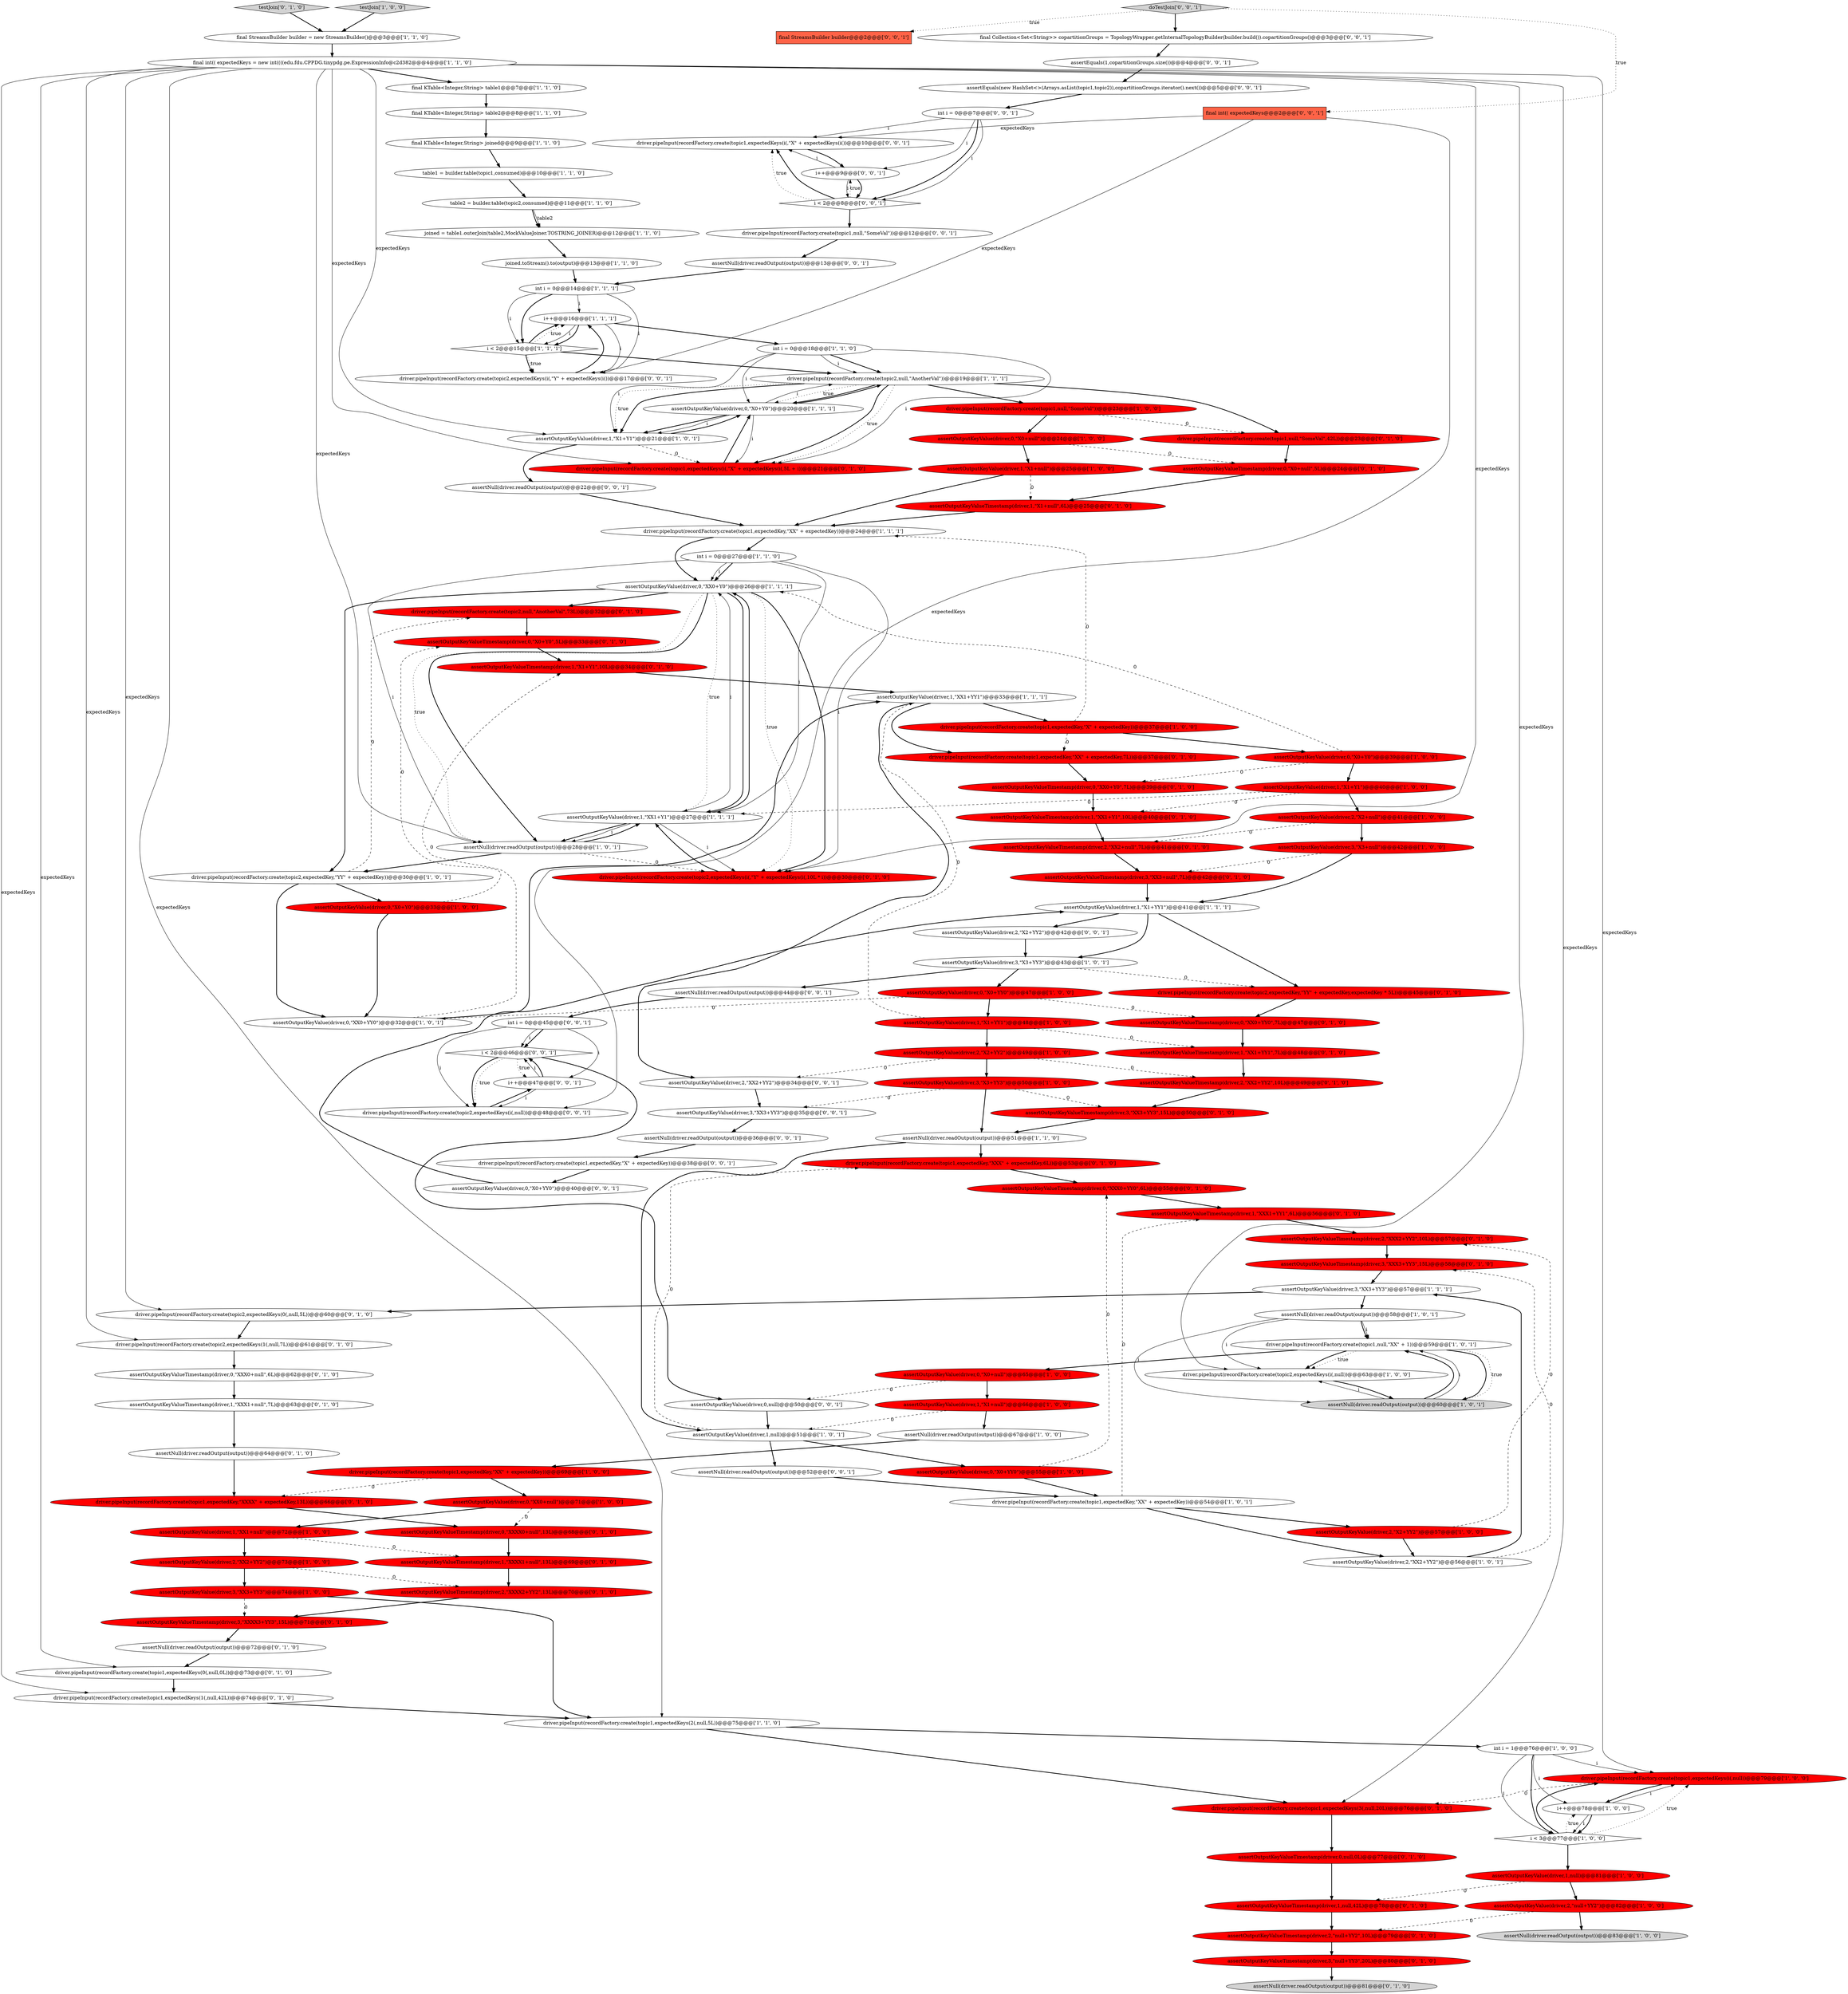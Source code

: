 digraph {
40 [style = filled, label = "final KTable<Integer,String> table2@@@8@@@['1', '1', '0']", fillcolor = white, shape = ellipse image = "AAA0AAABBB1BBB"];
124 [style = filled, label = "int i = 0@@@7@@@['0', '0', '1']", fillcolor = white, shape = ellipse image = "AAA0AAABBB3BBB"];
4 [style = filled, label = "assertOutputKeyValue(driver,1,\"X1+YY1\")@@@48@@@['1', '0', '0']", fillcolor = red, shape = ellipse image = "AAA1AAABBB1BBB"];
71 [style = filled, label = "driver.pipeInput(recordFactory.create(topic1,expectedKey,\"XX\" + expectedKey,7L))@@@37@@@['0', '1', '0']", fillcolor = red, shape = ellipse image = "AAA1AAABBB2BBB"];
0 [style = filled, label = "table2 = builder.table(topic2,consumed)@@@11@@@['1', '1', '0']", fillcolor = white, shape = ellipse image = "AAA0AAABBB1BBB"];
106 [style = filled, label = "driver.pipeInput(recordFactory.create(topic1,null,\"SomeVal\",42L))@@@23@@@['0', '1', '0']", fillcolor = red, shape = ellipse image = "AAA1AAABBB2BBB"];
92 [style = filled, label = "assertOutputKeyValueTimestamp(driver,0,null,0L)@@@77@@@['0', '1', '0']", fillcolor = red, shape = ellipse image = "AAA1AAABBB2BBB"];
44 [style = filled, label = "assertOutputKeyValue(driver,3,\"X3+YY3\")@@@43@@@['1', '0', '1']", fillcolor = white, shape = ellipse image = "AAA0AAABBB1BBB"];
129 [style = filled, label = "assertOutputKeyValue(driver,2,\"XX2+YY2\")@@@34@@@['0', '0', '1']", fillcolor = white, shape = ellipse image = "AAA0AAABBB3BBB"];
134 [style = filled, label = "assertOutputKeyValue(driver,2,\"X2+YY2\")@@@42@@@['0', '0', '1']", fillcolor = white, shape = ellipse image = "AAA0AAABBB3BBB"];
20 [style = filled, label = "driver.pipeInput(recordFactory.create(topic1,expectedKey,\"XX\" + expectedKey))@@@69@@@['1', '0', '0']", fillcolor = red, shape = ellipse image = "AAA1AAABBB1BBB"];
100 [style = filled, label = "driver.pipeInput(recordFactory.create(topic2,expectedKey,\"YY\" + expectedKey,expectedKey * 5L))@@@45@@@['0', '1', '0']", fillcolor = red, shape = ellipse image = "AAA1AAABBB2BBB"];
23 [style = filled, label = "assertOutputKeyValue(driver,1,\"X1+null\")@@@66@@@['1', '0', '0']", fillcolor = red, shape = ellipse image = "AAA1AAABBB1BBB"];
62 [style = filled, label = "assertOutputKeyValue(driver,1,\"X1+Y1\")@@@40@@@['1', '0', '0']", fillcolor = red, shape = ellipse image = "AAA1AAABBB1BBB"];
33 [style = filled, label = "assertOutputKeyValue(driver,3,\"X3+YY3\")@@@50@@@['1', '0', '0']", fillcolor = red, shape = ellipse image = "AAA1AAABBB1BBB"];
70 [style = filled, label = "assertOutputKeyValueTimestamp(driver,3,\"XXX3+YY3\",15L)@@@58@@@['0', '1', '0']", fillcolor = red, shape = ellipse image = "AAA1AAABBB2BBB"];
24 [style = filled, label = "assertOutputKeyValue(driver,2,\"XX2+YY2\")@@@73@@@['1', '0', '0']", fillcolor = red, shape = ellipse image = "AAA1AAABBB1BBB"];
73 [style = filled, label = "assertOutputKeyValueTimestamp(driver,0,\"XXX0+YY0\",6L)@@@55@@@['0', '1', '0']", fillcolor = red, shape = ellipse image = "AAA1AAABBB2BBB"];
104 [style = filled, label = "assertOutputKeyValueTimestamp(driver,2,\"XX2+null\",7L)@@@41@@@['0', '1', '0']", fillcolor = red, shape = ellipse image = "AAA1AAABBB2BBB"];
108 [style = filled, label = "assertOutputKeyValueTimestamp(driver,1,\"X1+Y1\",10L)@@@34@@@['0', '1', '0']", fillcolor = red, shape = ellipse image = "AAA1AAABBB2BBB"];
26 [style = filled, label = "driver.pipeInput(recordFactory.create(topic1,null,\"XX\" + 1))@@@59@@@['1', '0', '1']", fillcolor = white, shape = ellipse image = "AAA0AAABBB1BBB"];
75 [style = filled, label = "assertOutputKeyValueTimestamp(driver,1,\"XX1+YY1\",7L)@@@48@@@['0', '1', '0']", fillcolor = red, shape = ellipse image = "AAA1AAABBB2BBB"];
27 [style = filled, label = "assertOutputKeyValue(driver,0,\"X0+null\")@@@65@@@['1', '0', '0']", fillcolor = red, shape = ellipse image = "AAA1AAABBB1BBB"];
18 [style = filled, label = "assertOutputKeyValue(driver,0,\"X0+Y0\")@@@20@@@['1', '1', '1']", fillcolor = white, shape = ellipse image = "AAA0AAABBB1BBB"];
66 [style = filled, label = "driver.pipeInput(recordFactory.create(topic1,expectedKeys(i(,null))@@@79@@@['1', '0', '0']", fillcolor = red, shape = ellipse image = "AAA1AAABBB1BBB"];
94 [style = filled, label = "driver.pipeInput(recordFactory.create(topic2,null,\"AnotherVal\",73L))@@@32@@@['0', '1', '0']", fillcolor = red, shape = ellipse image = "AAA1AAABBB2BBB"];
95 [style = filled, label = "assertOutputKeyValueTimestamp(driver,1,null,42L)@@@78@@@['0', '1', '0']", fillcolor = red, shape = ellipse image = "AAA1AAABBB2BBB"];
35 [style = filled, label = "assertNull(driver.readOutput(output))@@@58@@@['1', '0', '1']", fillcolor = white, shape = ellipse image = "AAA0AAABBB1BBB"];
117 [style = filled, label = "assertNull(driver.readOutput(output))@@@44@@@['0', '0', '1']", fillcolor = white, shape = ellipse image = "AAA0AAABBB3BBB"];
69 [style = filled, label = "assertOutputKeyValueTimestamp(driver,0,\"X0+Y0\",5L)@@@33@@@['0', '1', '0']", fillcolor = red, shape = ellipse image = "AAA1AAABBB2BBB"];
97 [style = filled, label = "assertOutputKeyValueTimestamp(driver,0,\"XXX0+null\",6L)@@@62@@@['0', '1', '0']", fillcolor = white, shape = ellipse image = "AAA0AAABBB2BBB"];
79 [style = filled, label = "driver.pipeInput(recordFactory.create(topic2,expectedKeys(1(,null,7L))@@@61@@@['0', '1', '0']", fillcolor = white, shape = ellipse image = "AAA0AAABBB2BBB"];
74 [style = filled, label = "driver.pipeInput(recordFactory.create(topic1,expectedKeys(3(,null,20L))@@@76@@@['0', '1', '0']", fillcolor = red, shape = ellipse image = "AAA1AAABBB2BBB"];
121 [style = filled, label = "i++@@@9@@@['0', '0', '1']", fillcolor = white, shape = ellipse image = "AAA0AAABBB3BBB"];
30 [style = filled, label = "int i = 0@@@14@@@['1', '1', '1']", fillcolor = white, shape = ellipse image = "AAA0AAABBB1BBB"];
130 [style = filled, label = "final StreamsBuilder builder@@@2@@@['0', '0', '1']", fillcolor = tomato, shape = box image = "AAA0AAABBB3BBB"];
102 [style = filled, label = "assertOutputKeyValueTimestamp(driver,3,\"null+YY3\",20L)@@@80@@@['0', '1', '0']", fillcolor = red, shape = ellipse image = "AAA1AAABBB2BBB"];
9 [style = filled, label = "assertNull(driver.readOutput(output))@@@28@@@['1', '0', '1']", fillcolor = white, shape = ellipse image = "AAA0AAABBB1BBB"];
115 [style = filled, label = "doTestJoin['0', '0', '1']", fillcolor = lightgray, shape = diamond image = "AAA0AAABBB3BBB"];
91 [style = filled, label = "assertOutputKeyValueTimestamp(driver,2,\"null+YY2\",10L)@@@79@@@['0', '1', '0']", fillcolor = red, shape = ellipse image = "AAA1AAABBB2BBB"];
122 [style = filled, label = "driver.pipeInput(recordFactory.create(topic1,expectedKey,\"X\" + expectedKey))@@@38@@@['0', '0', '1']", fillcolor = white, shape = ellipse image = "AAA0AAABBB3BBB"];
82 [style = filled, label = "driver.pipeInput(recordFactory.create(topic1,expectedKeys(1(,null,42L))@@@74@@@['0', '1', '0']", fillcolor = white, shape = ellipse image = "AAA0AAABBB2BBB"];
65 [style = filled, label = "assertOutputKeyValue(driver,1,\"XX1+Y1\")@@@27@@@['1', '1', '1']", fillcolor = white, shape = ellipse image = "AAA0AAABBB1BBB"];
133 [style = filled, label = "assertNull(driver.readOutput(output))@@@52@@@['0', '0', '1']", fillcolor = white, shape = ellipse image = "AAA0AAABBB3BBB"];
32 [style = filled, label = "assertOutputKeyValue(driver,0,\"XX0+null\")@@@71@@@['1', '0', '0']", fillcolor = red, shape = ellipse image = "AAA1AAABBB1BBB"];
52 [style = filled, label = "joined = table1.outerJoin(table2,MockValueJoiner.TOSTRING_JOINER)@@@12@@@['1', '1', '0']", fillcolor = white, shape = ellipse image = "AAA0AAABBB1BBB"];
63 [style = filled, label = "assertOutputKeyValue(driver,3,\"XX3+YY3\")@@@74@@@['1', '0', '0']", fillcolor = red, shape = ellipse image = "AAA1AAABBB1BBB"];
60 [style = filled, label = "assertOutputKeyValue(driver,1,\"X1+Y1\")@@@21@@@['1', '0', '1']", fillcolor = white, shape = ellipse image = "AAA0AAABBB1BBB"];
87 [style = filled, label = "assertOutputKeyValueTimestamp(driver,3,\"XXXX3+YY3\",15L)@@@71@@@['0', '1', '0']", fillcolor = red, shape = ellipse image = "AAA1AAABBB2BBB"];
31 [style = filled, label = "assertOutputKeyValue(driver,0,\"X0+YY0\")@@@47@@@['1', '0', '0']", fillcolor = red, shape = ellipse image = "AAA1AAABBB1BBB"];
49 [style = filled, label = "i++@@@16@@@['1', '1', '1']", fillcolor = white, shape = ellipse image = "AAA0AAABBB1BBB"];
120 [style = filled, label = "int i = 0@@@45@@@['0', '0', '1']", fillcolor = white, shape = ellipse image = "AAA0AAABBB3BBB"];
77 [style = filled, label = "assertNull(driver.readOutput(output))@@@64@@@['0', '1', '0']", fillcolor = white, shape = ellipse image = "AAA0AAABBB2BBB"];
85 [style = filled, label = "driver.pipeInput(recordFactory.create(topic2,expectedKeys(0(,null,5L))@@@60@@@['0', '1', '0']", fillcolor = white, shape = ellipse image = "AAA0AAABBB2BBB"];
105 [style = filled, label = "assertOutputKeyValueTimestamp(driver,1,\"XXXX1+null\",13L)@@@69@@@['0', '1', '0']", fillcolor = red, shape = ellipse image = "AAA1AAABBB2BBB"];
58 [style = filled, label = "i++@@@78@@@['1', '0', '0']", fillcolor = white, shape = ellipse image = "AAA0AAABBB1BBB"];
112 [style = filled, label = "final Collection<Set<String>> copartitionGroups = TopologyWrapper.getInternalTopologyBuilder(builder.build()).copartitionGroups()@@@3@@@['0', '0', '1']", fillcolor = white, shape = ellipse image = "AAA0AAABBB3BBB"];
50 [style = filled, label = "driver.pipeInput(recordFactory.create(topic1,expectedKeys(2(,null,5L))@@@75@@@['1', '1', '0']", fillcolor = white, shape = ellipse image = "AAA0AAABBB1BBB"];
51 [style = filled, label = "driver.pipeInput(recordFactory.create(topic1,expectedKey,\"XX\" + expectedKey))@@@24@@@['1', '1', '1']", fillcolor = white, shape = ellipse image = "AAA0AAABBB1BBB"];
57 [style = filled, label = "assertOutputKeyValue(driver,0,\"XX0+Y0\")@@@26@@@['1', '1', '1']", fillcolor = white, shape = ellipse image = "AAA0AAABBB1BBB"];
54 [style = filled, label = "assertOutputKeyValue(driver,1,null)@@@81@@@['1', '0', '0']", fillcolor = red, shape = ellipse image = "AAA1AAABBB1BBB"];
89 [style = filled, label = "assertNull(driver.readOutput(output))@@@81@@@['0', '1', '0']", fillcolor = lightgray, shape = ellipse image = "AAA0AAABBB2BBB"];
10 [style = filled, label = "joined.toStream().to(output)@@@13@@@['1', '1', '0']", fillcolor = white, shape = ellipse image = "AAA0AAABBB1BBB"];
53 [style = filled, label = "i < 3@@@77@@@['1', '0', '0']", fillcolor = white, shape = diamond image = "AAA0AAABBB1BBB"];
67 [style = filled, label = "assertNull(driver.readOutput(output))@@@72@@@['0', '1', '0']", fillcolor = white, shape = ellipse image = "AAA0AAABBB2BBB"];
84 [style = filled, label = "assertOutputKeyValueTimestamp(driver,3,\"XX3+YY3\",15L)@@@50@@@['0', '1', '0']", fillcolor = red, shape = ellipse image = "AAA1AAABBB2BBB"];
61 [style = filled, label = "testJoin['1', '0', '0']", fillcolor = lightgray, shape = diamond image = "AAA0AAABBB1BBB"];
123 [style = filled, label = "driver.pipeInput(recordFactory.create(topic1,expectedKeys(i(,\"X\" + expectedKeys(i())@@@10@@@['0', '0', '1']", fillcolor = white, shape = ellipse image = "AAA0AAABBB3BBB"];
16 [style = filled, label = "driver.pipeInput(recordFactory.create(topic1,null,\"SomeVal\"))@@@23@@@['1', '0', '0']", fillcolor = red, shape = ellipse image = "AAA1AAABBB1BBB"];
38 [style = filled, label = "assertOutputKeyValue(driver,2,\"null+YY2\")@@@82@@@['1', '0', '0']", fillcolor = red, shape = ellipse image = "AAA1AAABBB1BBB"];
12 [style = filled, label = "assertOutputKeyValue(driver,0,\"X0+null\")@@@24@@@['1', '0', '0']", fillcolor = red, shape = ellipse image = "AAA1AAABBB1BBB"];
114 [style = filled, label = "assertOutputKeyValue(driver,0,\"X0+YY0\")@@@40@@@['0', '0', '1']", fillcolor = white, shape = ellipse image = "AAA0AAABBB3BBB"];
132 [style = filled, label = "driver.pipeInput(recordFactory.create(topic1,null,\"SomeVal\"))@@@12@@@['0', '0', '1']", fillcolor = white, shape = ellipse image = "AAA0AAABBB3BBB"];
21 [style = filled, label = "driver.pipeInput(recordFactory.create(topic1,expectedKey,\"XX\" + expectedKey))@@@54@@@['1', '0', '1']", fillcolor = white, shape = ellipse image = "AAA0AAABBB1BBB"];
19 [style = filled, label = "assertOutputKeyValue(driver,0,\"X0+Y0\")@@@33@@@['1', '0', '0']", fillcolor = red, shape = ellipse image = "AAA1AAABBB1BBB"];
107 [style = filled, label = "driver.pipeInput(recordFactory.create(topic1,expectedKeys(0(,null,0L))@@@73@@@['0', '1', '0']", fillcolor = white, shape = ellipse image = "AAA0AAABBB2BBB"];
41 [style = filled, label = "assertOutputKeyValue(driver,0,\"X0+Y0\")@@@39@@@['1', '0', '0']", fillcolor = red, shape = ellipse image = "AAA1AAABBB1BBB"];
119 [style = filled, label = "assertEquals(new HashSet<>(Arrays.asList(topic1,topic2)),copartitionGroups.iterator().next())@@@5@@@['0', '0', '1']", fillcolor = white, shape = ellipse image = "AAA0AAABBB3BBB"];
111 [style = filled, label = "driver.pipeInput(recordFactory.create(topic2,expectedKeys(i(,\"Y\" + expectedKeys(i())@@@17@@@['0', '0', '1']", fillcolor = white, shape = ellipse image = "AAA0AAABBB3BBB"];
68 [style = filled, label = "driver.pipeInput(recordFactory.create(topic2,expectedKeys(i(,\"Y\" + expectedKeys(i(,10L * i))@@@30@@@['0', '1', '0']", fillcolor = red, shape = ellipse image = "AAA1AAABBB2BBB"];
72 [style = filled, label = "driver.pipeInput(recordFactory.create(topic1,expectedKey,\"XXX\" + expectedKey,6L))@@@53@@@['0', '1', '0']", fillcolor = red, shape = ellipse image = "AAA1AAABBB2BBB"];
56 [style = filled, label = "final KTable<Integer,String> joined@@@9@@@['1', '1', '0']", fillcolor = white, shape = ellipse image = "AAA0AAABBB1BBB"];
125 [style = filled, label = "i < 2@@@46@@@['0', '0', '1']", fillcolor = white, shape = diamond image = "AAA0AAABBB3BBB"];
43 [style = filled, label = "int i = 1@@@76@@@['1', '0', '0']", fillcolor = white, shape = ellipse image = "AAA0AAABBB1BBB"];
15 [style = filled, label = "driver.pipeInput(recordFactory.create(topic2,null,\"AnotherVal\"))@@@19@@@['1', '1', '1']", fillcolor = white, shape = ellipse image = "AAA0AAABBB1BBB"];
8 [style = filled, label = "driver.pipeInput(recordFactory.create(topic2,expectedKeys(i(,null))@@@63@@@['1', '0', '0']", fillcolor = white, shape = ellipse image = "AAA0AAABBB1BBB"];
110 [style = filled, label = "i++@@@47@@@['0', '0', '1']", fillcolor = white, shape = ellipse image = "AAA0AAABBB3BBB"];
131 [style = filled, label = "final int(( expectedKeys@@@2@@@['0', '0', '1']", fillcolor = tomato, shape = box image = "AAA0AAABBB3BBB"];
45 [style = filled, label = "driver.pipeInput(recordFactory.create(topic1,expectedKey,\"X\" + expectedKey))@@@37@@@['1', '0', '0']", fillcolor = red, shape = ellipse image = "AAA1AAABBB1BBB"];
25 [style = filled, label = "i < 2@@@15@@@['1', '1', '1']", fillcolor = white, shape = diamond image = "AAA0AAABBB1BBB"];
80 [style = filled, label = "driver.pipeInput(recordFactory.create(topic1,expectedKey,\"XXXX\" + expectedKey,13L))@@@66@@@['0', '1', '0']", fillcolor = red, shape = ellipse image = "AAA1AAABBB2BBB"];
2 [style = filled, label = "assertOutputKeyValue(driver,2,\"XX2+YY2\")@@@56@@@['1', '0', '1']", fillcolor = white, shape = ellipse image = "AAA0AAABBB1BBB"];
13 [style = filled, label = "final int(( expectedKeys = new int((((edu.fdu.CPPDG.tinypdg.pe.ExpressionInfo@c2d382@@@4@@@['1', '1', '0']", fillcolor = white, shape = ellipse image = "AAA0AAABBB1BBB"];
17 [style = filled, label = "driver.pipeInput(recordFactory.create(topic2,expectedKey,\"YY\" + expectedKey))@@@30@@@['1', '0', '1']", fillcolor = white, shape = ellipse image = "AAA0AAABBB1BBB"];
86 [style = filled, label = "assertOutputKeyValueTimestamp(driver,0,\"XX0+YY0\",7L)@@@47@@@['0', '1', '0']", fillcolor = red, shape = ellipse image = "AAA1AAABBB2BBB"];
37 [style = filled, label = "assertOutputKeyValue(driver,1,\"X1+YY1\")@@@41@@@['1', '1', '1']", fillcolor = white, shape = ellipse image = "AAA0AAABBB1BBB"];
99 [style = filled, label = "assertOutputKeyValueTimestamp(driver,0,\"XXXX0+null\",13L)@@@68@@@['0', '1', '0']", fillcolor = red, shape = ellipse image = "AAA1AAABBB2BBB"];
81 [style = filled, label = "assertOutputKeyValueTimestamp(driver,3,\"XX3+null\",7L)@@@42@@@['0', '1', '0']", fillcolor = red, shape = ellipse image = "AAA1AAABBB2BBB"];
39 [style = filled, label = "assertNull(driver.readOutput(output))@@@67@@@['1', '0', '0']", fillcolor = white, shape = ellipse image = "AAA0AAABBB1BBB"];
46 [style = filled, label = "int i = 0@@@27@@@['1', '1', '0']", fillcolor = white, shape = ellipse image = "AAA0AAABBB1BBB"];
113 [style = filled, label = "assertEquals(1,copartitionGroups.size())@@@4@@@['0', '0', '1']", fillcolor = white, shape = ellipse image = "AAA0AAABBB3BBB"];
128 [style = filled, label = "assertNull(driver.readOutput(output))@@@36@@@['0', '0', '1']", fillcolor = white, shape = ellipse image = "AAA0AAABBB3BBB"];
103 [style = filled, label = "assertOutputKeyValueTimestamp(driver,1,\"X1+null\",6L)@@@25@@@['0', '1', '0']", fillcolor = red, shape = ellipse image = "AAA1AAABBB2BBB"];
88 [style = filled, label = "assertOutputKeyValueTimestamp(driver,0,\"XX0+Y0\",7L)@@@39@@@['0', '1', '0']", fillcolor = red, shape = ellipse image = "AAA1AAABBB2BBB"];
90 [style = filled, label = "assertOutputKeyValueTimestamp(driver,1,\"XX1+Y1\",10L)@@@40@@@['0', '1', '0']", fillcolor = red, shape = ellipse image = "AAA1AAABBB2BBB"];
48 [style = filled, label = "assertOutputKeyValue(driver,3,\"X3+null\")@@@42@@@['1', '0', '0']", fillcolor = red, shape = ellipse image = "AAA1AAABBB1BBB"];
1 [style = filled, label = "int i = 0@@@18@@@['1', '1', '0']", fillcolor = white, shape = ellipse image = "AAA0AAABBB1BBB"];
6 [style = filled, label = "assertOutputKeyValue(driver,1,\"XX1+YY1\")@@@33@@@['1', '1', '1']", fillcolor = white, shape = ellipse image = "AAA0AAABBB1BBB"];
7 [style = filled, label = "assertNull(driver.readOutput(output))@@@51@@@['1', '1', '0']", fillcolor = white, shape = ellipse image = "AAA0AAABBB1BBB"];
64 [style = filled, label = "assertOutputKeyValue(driver,2,\"X2+YY2\")@@@49@@@['1', '0', '0']", fillcolor = red, shape = ellipse image = "AAA1AAABBB1BBB"];
98 [style = filled, label = "assertOutputKeyValueTimestamp(driver,1,\"XXX1+null\",7L)@@@63@@@['0', '1', '0']", fillcolor = white, shape = ellipse image = "AAA0AAABBB2BBB"];
116 [style = filled, label = "assertNull(driver.readOutput(output))@@@13@@@['0', '0', '1']", fillcolor = white, shape = ellipse image = "AAA0AAABBB3BBB"];
28 [style = filled, label = "table1 = builder.table(topic1,consumed)@@@10@@@['1', '1', '0']", fillcolor = white, shape = ellipse image = "AAA0AAABBB1BBB"];
29 [style = filled, label = "assertNull(driver.readOutput(output))@@@60@@@['1', '0', '1']", fillcolor = lightgray, shape = ellipse image = "AAA0AAABBB1BBB"];
135 [style = filled, label = "assertNull(driver.readOutput(output))@@@22@@@['0', '0', '1']", fillcolor = white, shape = ellipse image = "AAA0AAABBB3BBB"];
14 [style = filled, label = "assertOutputKeyValue(driver,2,\"X2+null\")@@@41@@@['1', '0', '0']", fillcolor = red, shape = ellipse image = "AAA1AAABBB1BBB"];
36 [style = filled, label = "assertOutputKeyValue(driver,2,\"X2+YY2\")@@@57@@@['1', '0', '0']", fillcolor = red, shape = ellipse image = "AAA1AAABBB1BBB"];
3 [style = filled, label = "assertNull(driver.readOutput(output))@@@83@@@['1', '0', '0']", fillcolor = lightgray, shape = ellipse image = "AAA0AAABBB1BBB"];
78 [style = filled, label = "assertOutputKeyValueTimestamp(driver,2,\"XXX2+YY2\",10L)@@@57@@@['0', '1', '0']", fillcolor = red, shape = ellipse image = "AAA1AAABBB2BBB"];
118 [style = filled, label = "i < 2@@@8@@@['0', '0', '1']", fillcolor = white, shape = diamond image = "AAA0AAABBB3BBB"];
11 [style = filled, label = "assertOutputKeyValue(driver,0,\"X0+YY0\")@@@55@@@['1', '0', '0']", fillcolor = red, shape = ellipse image = "AAA1AAABBB1BBB"];
126 [style = filled, label = "driver.pipeInput(recordFactory.create(topic2,expectedKeys(i(,null))@@@48@@@['0', '0', '1']", fillcolor = white, shape = ellipse image = "AAA0AAABBB3BBB"];
55 [style = filled, label = "final KTable<Integer,String> table1@@@7@@@['1', '1', '0']", fillcolor = white, shape = ellipse image = "AAA0AAABBB1BBB"];
83 [style = filled, label = "testJoin['0', '1', '0']", fillcolor = lightgray, shape = diamond image = "AAA0AAABBB2BBB"];
127 [style = filled, label = "assertOutputKeyValue(driver,3,\"XX3+YY3\")@@@35@@@['0', '0', '1']", fillcolor = white, shape = ellipse image = "AAA0AAABBB3BBB"];
42 [style = filled, label = "final StreamsBuilder builder = new StreamsBuilder()@@@3@@@['1', '1', '0']", fillcolor = white, shape = ellipse image = "AAA0AAABBB1BBB"];
47 [style = filled, label = "assertOutputKeyValue(driver,0,\"XX0+YY0\")@@@32@@@['1', '0', '1']", fillcolor = white, shape = ellipse image = "AAA0AAABBB1BBB"];
22 [style = filled, label = "assertOutputKeyValue(driver,3,\"XX3+YY3\")@@@57@@@['1', '1', '1']", fillcolor = white, shape = ellipse image = "AAA0AAABBB1BBB"];
34 [style = filled, label = "assertOutputKeyValue(driver,1,\"XX1+null\")@@@72@@@['1', '0', '0']", fillcolor = red, shape = ellipse image = "AAA1AAABBB1BBB"];
96 [style = filled, label = "assertOutputKeyValueTimestamp(driver,2,\"XX2+YY2\",10L)@@@49@@@['0', '1', '0']", fillcolor = red, shape = ellipse image = "AAA1AAABBB2BBB"];
59 [style = filled, label = "assertOutputKeyValue(driver,1,null)@@@51@@@['1', '0', '1']", fillcolor = white, shape = ellipse image = "AAA0AAABBB1BBB"];
109 [style = filled, label = "assertOutputKeyValueTimestamp(driver,1,\"XXX1+YY1\",6L)@@@56@@@['0', '1', '0']", fillcolor = red, shape = ellipse image = "AAA1AAABBB2BBB"];
76 [style = filled, label = "assertOutputKeyValueTimestamp(driver,0,\"X0+null\",5L)@@@24@@@['0', '1', '0']", fillcolor = red, shape = ellipse image = "AAA1AAABBB2BBB"];
5 [style = filled, label = "assertOutputKeyValue(driver,1,\"X1+null\")@@@25@@@['1', '0', '0']", fillcolor = red, shape = ellipse image = "AAA1AAABBB1BBB"];
93 [style = filled, label = "driver.pipeInput(recordFactory.create(topic1,expectedKeys(i(,\"X\" + expectedKeys(i(,5L + i))@@@21@@@['0', '1', '0']", fillcolor = red, shape = ellipse image = "AAA1AAABBB2BBB"];
101 [style = filled, label = "assertOutputKeyValueTimestamp(driver,2,\"XXXX2+YY2\",13L)@@@70@@@['0', '1', '0']", fillcolor = red, shape = ellipse image = "AAA1AAABBB2BBB"];
136 [style = filled, label = "assertOutputKeyValue(driver,0,null)@@@50@@@['0', '0', '1']", fillcolor = white, shape = ellipse image = "AAA0AAABBB3BBB"];
25->49 [style = bold, label=""];
24->63 [style = bold, label=""];
15->93 [style = bold, label=""];
62->14 [style = bold, label=""];
12->5 [style = bold, label=""];
83->42 [style = bold, label=""];
18->93 [style = solid, label="i"];
13->55 [style = bold, label=""];
47->108 [style = dashed, label="0"];
43->66 [style = solid, label="i"];
64->129 [style = dashed, label="0"];
34->105 [style = dashed, label="0"];
65->57 [style = bold, label=""];
78->70 [style = bold, label=""];
86->75 [style = bold, label=""];
55->40 [style = bold, label=""];
118->121 [style = dotted, label="true"];
53->58 [style = dotted, label="true"];
57->9 [style = dotted, label="true"];
77->80 [style = bold, label=""];
4->75 [style = dashed, label="0"];
131->123 [style = solid, label="expectedKeys"];
115->131 [style = dotted, label="true"];
9->65 [style = bold, label=""];
32->34 [style = bold, label=""];
27->136 [style = dashed, label="0"];
53->54 [style = bold, label=""];
4->6 [style = dashed, label="0"];
74->92 [style = bold, label=""];
124->118 [style = bold, label=""];
128->122 [style = bold, label=""];
116->30 [style = bold, label=""];
7->72 [style = bold, label=""];
21->2 [style = bold, label=""];
99->105 [style = bold, label=""];
0->52 [style = bold, label=""];
30->25 [style = solid, label="i"];
28->0 [style = bold, label=""];
30->111 [style = solid, label="i"];
57->65 [style = dotted, label="true"];
125->126 [style = dotted, label="true"];
64->96 [style = dashed, label="0"];
63->87 [style = dashed, label="0"];
34->24 [style = bold, label=""];
21->36 [style = bold, label=""];
117->120 [style = bold, label=""];
119->124 [style = bold, label=""];
58->53 [style = solid, label="i"];
109->78 [style = bold, label=""];
73->109 [style = bold, label=""];
57->68 [style = dotted, label="true"];
36->2 [style = bold, label=""];
75->96 [style = bold, label=""];
43->53 [style = bold, label=""];
72->73 [style = bold, label=""];
67->107 [style = bold, label=""];
65->9 [style = bold, label=""];
19->69 [style = dashed, label="0"];
59->72 [style = dashed, label="0"];
24->101 [style = dashed, label="0"];
25->15 [style = bold, label=""];
63->50 [style = bold, label=""];
90->104 [style = bold, label=""];
64->33 [style = bold, label=""];
97->98 [style = bold, label=""];
54->38 [style = bold, label=""];
58->66 [style = solid, label="i"];
103->51 [style = bold, label=""];
4->64 [style = bold, label=""];
114->37 [style = bold, label=""];
127->128 [style = bold, label=""];
101->87 [style = bold, label=""];
13->82 [style = solid, label="expectedKeys"];
14->48 [style = bold, label=""];
49->111 [style = solid, label="i"];
135->51 [style = bold, label=""];
120->125 [style = bold, label=""];
33->7 [style = bold, label=""];
45->41 [style = bold, label=""];
44->100 [style = dashed, label="0"];
48->37 [style = bold, label=""];
76->103 [style = bold, label=""];
81->37 [style = bold, label=""];
47->6 [style = bold, label=""];
50->43 [style = bold, label=""];
88->90 [style = bold, label=""];
123->121 [style = bold, label=""];
53->66 [style = dotted, label="true"];
2->70 [style = dashed, label="0"];
125->110 [style = dotted, label="true"];
121->118 [style = bold, label=""];
121->118 [style = solid, label="i"];
15->18 [style = dotted, label="true"];
54->95 [style = dashed, label="0"];
18->15 [style = bold, label=""];
12->76 [style = dashed, label="0"];
13->9 [style = solid, label="expectedKeys"];
85->79 [style = bold, label=""];
31->4 [style = bold, label=""];
9->17 [style = bold, label=""];
29->8 [style = solid, label="i"];
13->60 [style = solid, label="expectedKeys"];
129->127 [style = bold, label=""];
30->49 [style = solid, label="i"];
23->59 [style = dashed, label="0"];
43->53 [style = solid, label="i"];
13->85 [style = solid, label="expectedKeys"];
113->119 [style = bold, label=""];
46->65 [style = solid, label="i"];
60->135 [style = bold, label=""];
29->26 [style = bold, label=""];
1->18 [style = solid, label="i"];
18->15 [style = solid, label="i"];
121->123 [style = solid, label="i"];
100->86 [style = bold, label=""];
49->25 [style = solid, label="i"];
25->49 [style = dotted, label="true"];
26->27 [style = bold, label=""];
49->25 [style = bold, label=""];
59->11 [style = bold, label=""];
49->1 [style = bold, label=""];
79->97 [style = bold, label=""];
95->91 [style = bold, label=""];
66->74 [style = dashed, label="0"];
15->60 [style = dotted, label="true"];
70->22 [style = bold, label=""];
57->65 [style = bold, label=""];
15->93 [style = dotted, label="true"];
39->20 [style = bold, label=""];
35->8 [style = solid, label="i"];
1->93 [style = solid, label="i"];
33->127 [style = dashed, label="0"];
32->99 [style = dashed, label="0"];
94->69 [style = bold, label=""];
1->60 [style = solid, label="i"];
120->110 [style = solid, label="i"];
105->101 [style = bold, label=""];
126->110 [style = bold, label=""];
6->71 [style = bold, label=""];
20->80 [style = dashed, label="0"];
57->17 [style = bold, label=""];
25->111 [style = dotted, label="true"];
124->121 [style = solid, label="i"];
41->57 [style = dashed, label="0"];
26->8 [style = dotted, label="true"];
136->59 [style = bold, label=""];
120->125 [style = solid, label="i"];
9->68 [style = dashed, label="0"];
40->56 [style = bold, label=""];
45->71 [style = dashed, label="0"];
92->95 [style = bold, label=""];
11->21 [style = bold, label=""];
133->21 [style = bold, label=""];
68->65 [style = bold, label=""];
18->60 [style = bold, label=""];
91->102 [style = bold, label=""];
106->76 [style = bold, label=""];
65->68 [style = solid, label="i"];
84->7 [style = bold, label=""];
44->117 [style = bold, label=""];
26->8 [style = bold, label=""];
122->114 [style = bold, label=""];
69->108 [style = bold, label=""];
38->3 [style = bold, label=""];
104->81 [style = bold, label=""];
1->15 [style = solid, label="i"];
65->57 [style = solid, label="i"];
57->68 [style = bold, label=""];
0->52 [style = solid, label="table2"];
118->123 [style = dotted, label="true"];
66->58 [style = bold, label=""];
13->50 [style = solid, label="expectedKeys"];
22->85 [style = bold, label=""];
131->111 [style = solid, label="expectedKeys"];
80->99 [style = bold, label=""];
60->18 [style = bold, label=""];
19->47 [style = bold, label=""];
58->53 [style = bold, label=""];
71->88 [style = bold, label=""];
13->8 [style = solid, label="expectedKeys"];
45->51 [style = dashed, label="0"];
16->106 [style = dashed, label="0"];
11->73 [style = dashed, label="0"];
125->126 [style = bold, label=""];
87->67 [style = bold, label=""];
110->125 [style = solid, label="i"];
37->44 [style = bold, label=""];
35->29 [style = solid, label="i"];
23->39 [style = bold, label=""];
57->9 [style = bold, label=""];
7->59 [style = bold, label=""];
61->42 [style = bold, label=""];
46->68 [style = solid, label="i"];
111->49 [style = bold, label=""];
33->84 [style = dashed, label="0"];
115->112 [style = bold, label=""];
5->103 [style = dashed, label="0"];
51->57 [style = bold, label=""];
22->35 [style = bold, label=""];
46->57 [style = bold, label=""];
93->18 [style = bold, label=""];
35->26 [style = bold, label=""];
10->30 [style = bold, label=""];
44->31 [style = bold, label=""];
41->62 [style = bold, label=""];
31->86 [style = dashed, label="0"];
37->100 [style = bold, label=""];
82->50 [style = bold, label=""];
43->58 [style = solid, label="i"];
98->77 [style = bold, label=""];
13->74 [style = solid, label="expectedKeys"];
65->9 [style = solid, label="i"];
17->94 [style = dashed, label="0"];
31->47 [style = dashed, label="0"];
15->60 [style = bold, label=""];
50->74 [style = bold, label=""];
42->13 [style = bold, label=""];
6->129 [style = bold, label=""];
59->133 [style = bold, label=""];
13->68 [style = solid, label="expectedKeys"];
5->51 [style = bold, label=""];
110->126 [style = solid, label="i"];
62->90 [style = dashed, label="0"];
112->113 [style = bold, label=""];
124->123 [style = solid, label="i"];
13->66 [style = solid, label="expectedKeys"];
60->93 [style = dashed, label="0"];
17->47 [style = bold, label=""];
1->15 [style = bold, label=""];
26->29 [style = bold, label=""];
134->44 [style = bold, label=""];
62->65 [style = dashed, label="0"];
37->134 [style = bold, label=""];
20->32 [style = bold, label=""];
25->111 [style = bold, label=""];
30->25 [style = bold, label=""];
52->10 [style = bold, label=""];
132->116 [style = bold, label=""];
29->26 [style = solid, label="i"];
15->106 [style = bold, label=""];
15->16 [style = bold, label=""];
15->18 [style = bold, label=""];
51->46 [style = bold, label=""];
17->19 [style = bold, label=""];
46->57 [style = solid, label="i"];
35->26 [style = solid, label="i"];
131->126 [style = solid, label="expectedKeys"];
14->104 [style = dashed, label="0"];
13->107 [style = solid, label="expectedKeys"];
48->81 [style = dashed, label="0"];
107->82 [style = bold, label=""];
124->118 [style = solid, label="i"];
102->89 [style = bold, label=""];
110->125 [style = bold, label=""];
108->6 [style = bold, label=""];
46->9 [style = solid, label="i"];
21->109 [style = dashed, label="0"];
18->60 [style = solid, label="i"];
96->84 [style = bold, label=""];
53->66 [style = bold, label=""];
56->28 [style = bold, label=""];
57->94 [style = bold, label=""];
118->123 [style = bold, label=""];
13->79 [style = solid, label="expectedKeys"];
13->93 [style = solid, label="expectedKeys"];
41->88 [style = dashed, label="0"];
26->29 [style = dotted, label="true"];
27->23 [style = bold, label=""];
118->132 [style = bold, label=""];
36->78 [style = dashed, label="0"];
125->136 [style = bold, label=""];
2->22 [style = bold, label=""];
6->45 [style = bold, label=""];
16->12 [style = bold, label=""];
8->29 [style = bold, label=""];
115->130 [style = dotted, label="true"];
38->91 [style = dashed, label="0"];
120->126 [style = solid, label="i"];
}
